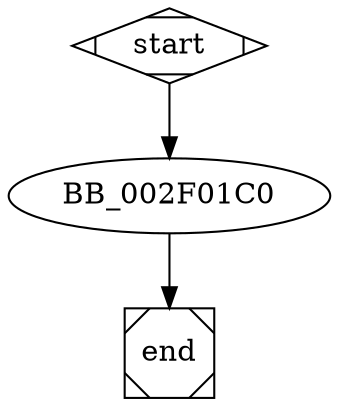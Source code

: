 digraph G {
  start -> BB_002F01C0;
  
  BB_002F01C0 -> end;

  start [shape=Mdiamond];
  end [shape=Msquare];
}
